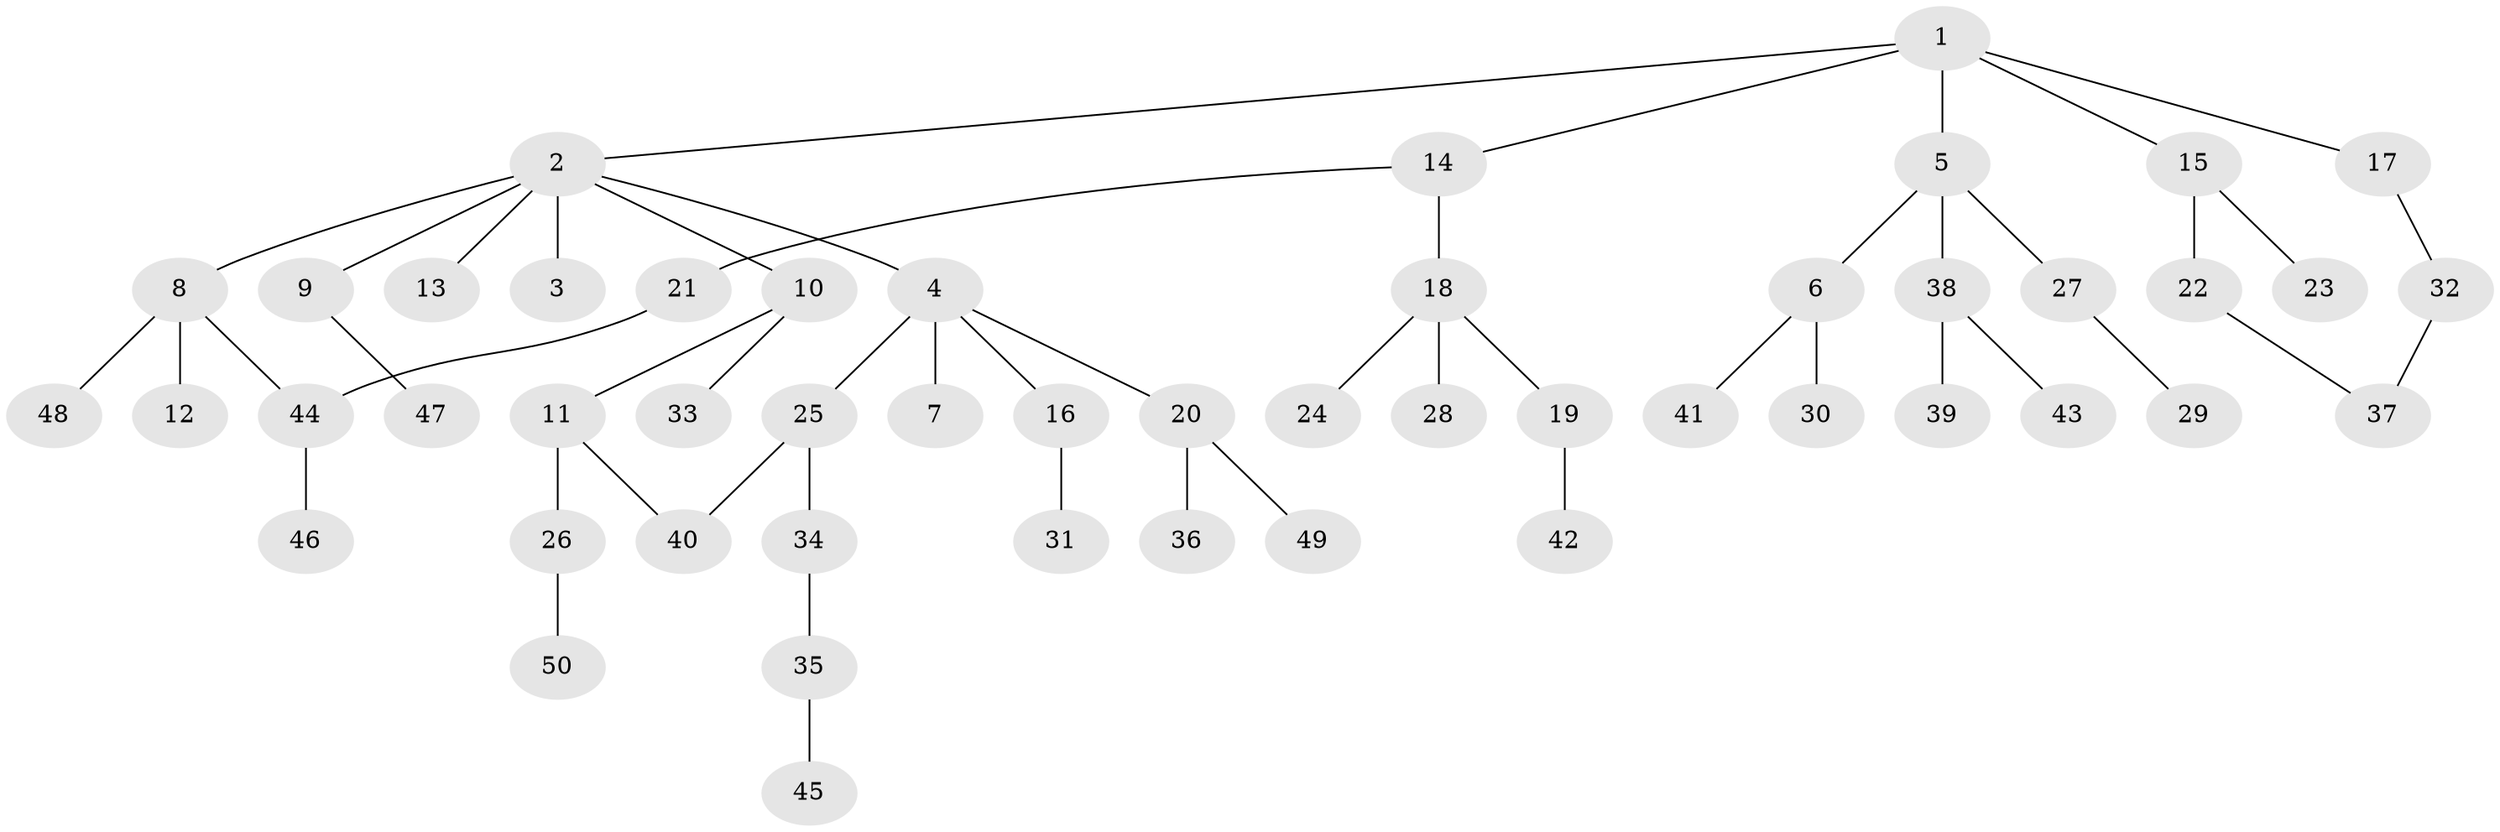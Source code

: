// Generated by graph-tools (version 1.1) at 2025/25/03/09/25 03:25:29]
// undirected, 50 vertices, 52 edges
graph export_dot {
graph [start="1"]
  node [color=gray90,style=filled];
  1;
  2;
  3;
  4;
  5;
  6;
  7;
  8;
  9;
  10;
  11;
  12;
  13;
  14;
  15;
  16;
  17;
  18;
  19;
  20;
  21;
  22;
  23;
  24;
  25;
  26;
  27;
  28;
  29;
  30;
  31;
  32;
  33;
  34;
  35;
  36;
  37;
  38;
  39;
  40;
  41;
  42;
  43;
  44;
  45;
  46;
  47;
  48;
  49;
  50;
  1 -- 2;
  1 -- 5;
  1 -- 14;
  1 -- 15;
  1 -- 17;
  2 -- 3;
  2 -- 4;
  2 -- 8;
  2 -- 9;
  2 -- 10;
  2 -- 13;
  4 -- 7;
  4 -- 16;
  4 -- 20;
  4 -- 25;
  5 -- 6;
  5 -- 27;
  5 -- 38;
  6 -- 30;
  6 -- 41;
  8 -- 12;
  8 -- 44;
  8 -- 48;
  9 -- 47;
  10 -- 11;
  10 -- 33;
  11 -- 26;
  11 -- 40;
  14 -- 18;
  14 -- 21;
  15 -- 22;
  15 -- 23;
  16 -- 31;
  17 -- 32;
  18 -- 19;
  18 -- 24;
  18 -- 28;
  19 -- 42;
  20 -- 36;
  20 -- 49;
  21 -- 44;
  22 -- 37;
  25 -- 34;
  25 -- 40;
  26 -- 50;
  27 -- 29;
  32 -- 37;
  34 -- 35;
  35 -- 45;
  38 -- 39;
  38 -- 43;
  44 -- 46;
}

